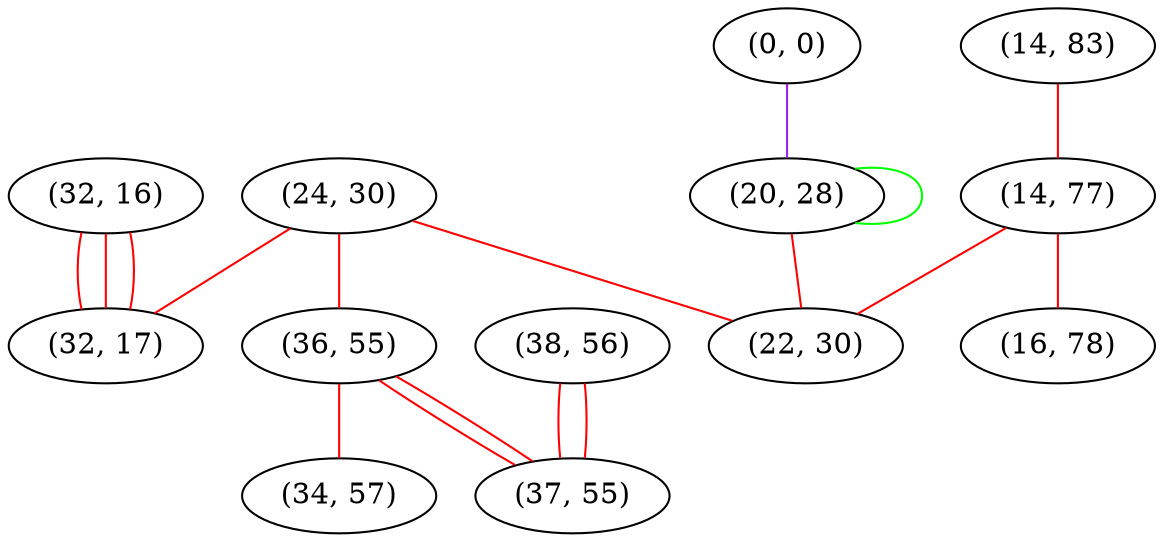 graph "" {
"(24, 30)";
"(0, 0)";
"(32, 16)";
"(14, 83)";
"(14, 77)";
"(32, 17)";
"(36, 55)";
"(20, 28)";
"(38, 56)";
"(34, 57)";
"(16, 78)";
"(37, 55)";
"(22, 30)";
"(24, 30)" -- "(32, 17)"  [color=red, key=0, weight=1];
"(24, 30)" -- "(36, 55)"  [color=red, key=0, weight=1];
"(24, 30)" -- "(22, 30)"  [color=red, key=0, weight=1];
"(0, 0)" -- "(20, 28)"  [color=purple, key=0, weight=4];
"(32, 16)" -- "(32, 17)"  [color=red, key=0, weight=1];
"(32, 16)" -- "(32, 17)"  [color=red, key=1, weight=1];
"(32, 16)" -- "(32, 17)"  [color=red, key=2, weight=1];
"(14, 83)" -- "(14, 77)"  [color=red, key=0, weight=1];
"(14, 77)" -- "(16, 78)"  [color=red, key=0, weight=1];
"(14, 77)" -- "(22, 30)"  [color=red, key=0, weight=1];
"(36, 55)" -- "(37, 55)"  [color=red, key=0, weight=1];
"(36, 55)" -- "(37, 55)"  [color=red, key=1, weight=1];
"(36, 55)" -- "(34, 57)"  [color=red, key=0, weight=1];
"(20, 28)" -- "(20, 28)"  [color=green, key=0, weight=2];
"(20, 28)" -- "(22, 30)"  [color=red, key=0, weight=1];
"(38, 56)" -- "(37, 55)"  [color=red, key=0, weight=1];
"(38, 56)" -- "(37, 55)"  [color=red, key=1, weight=1];
}
